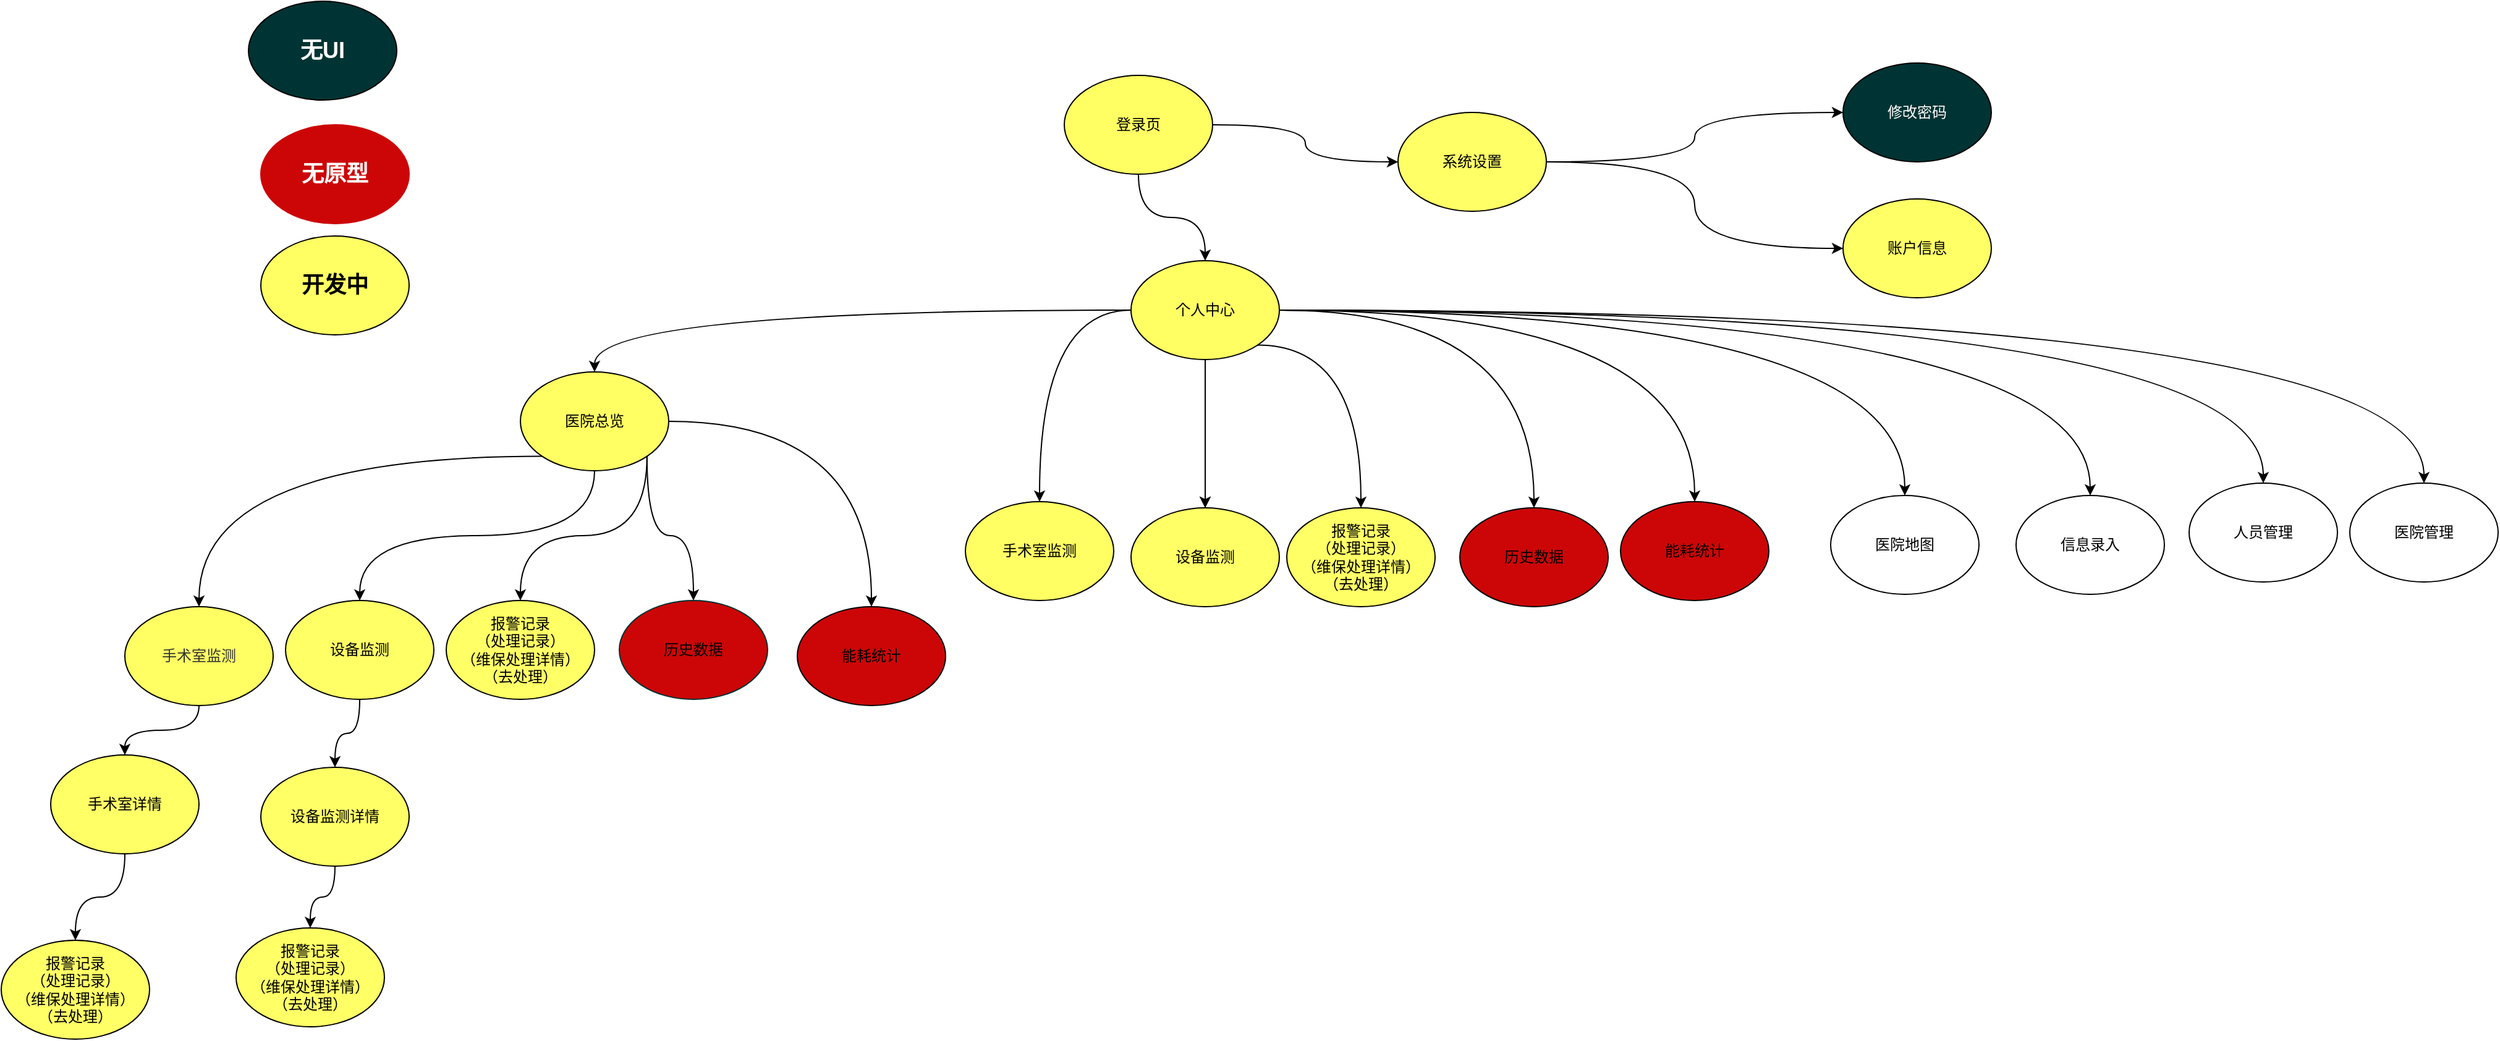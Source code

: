 <mxfile version="24.5.2" type="github">
  <diagram name="第 1 页" id="dfqK8mmbEs_2lfWQiHWl">
    <mxGraphModel dx="2261" dy="746" grid="1" gridSize="10" guides="1" tooltips="1" connect="1" arrows="1" fold="1" page="1" pageScale="1" pageWidth="827" pageHeight="1169" math="0" shadow="0">
      <root>
        <mxCell id="0" />
        <mxCell id="1" parent="0" />
        <mxCell id="iXKEjrRT0Iqb4kzwW5TB-9" style="edgeStyle=orthogonalEdgeStyle;curved=1;rounded=0;orthogonalLoop=1;jettySize=auto;html=1;exitX=0.5;exitY=1;exitDx=0;exitDy=0;" parent="1" source="iXKEjrRT0Iqb4kzwW5TB-1" target="iXKEjrRT0Iqb4kzwW5TB-2" edge="1">
          <mxGeometry relative="1" as="geometry" />
        </mxCell>
        <mxCell id="iXKEjrRT0Iqb4kzwW5TB-50" value="" style="edgeStyle=orthogonalEdgeStyle;curved=1;rounded=0;orthogonalLoop=1;jettySize=auto;html=1;" parent="1" source="iXKEjrRT0Iqb4kzwW5TB-1" target="iXKEjrRT0Iqb4kzwW5TB-49" edge="1">
          <mxGeometry relative="1" as="geometry" />
        </mxCell>
        <mxCell id="iXKEjrRT0Iqb4kzwW5TB-1" value="登录页" style="ellipse;whiteSpace=wrap;html=1;fillColor=#FFFF63;" parent="1" vertex="1">
          <mxGeometry x="300" y="110" width="120" height="80" as="geometry" />
        </mxCell>
        <mxCell id="iXKEjrRT0Iqb4kzwW5TB-8" style="edgeStyle=orthogonalEdgeStyle;curved=1;rounded=0;orthogonalLoop=1;jettySize=auto;html=1;exitX=0;exitY=0.5;exitDx=0;exitDy=0;entryX=0.5;entryY=0;entryDx=0;entryDy=0;" parent="1" source="iXKEjrRT0Iqb4kzwW5TB-2" target="iXKEjrRT0Iqb4kzwW5TB-4" edge="1">
          <mxGeometry relative="1" as="geometry" />
        </mxCell>
        <mxCell id="iXKEjrRT0Iqb4kzwW5TB-28" value="" style="edgeStyle=orthogonalEdgeStyle;curved=1;rounded=0;orthogonalLoop=1;jettySize=auto;html=1;" parent="1" source="iXKEjrRT0Iqb4kzwW5TB-2" target="iXKEjrRT0Iqb4kzwW5TB-27" edge="1">
          <mxGeometry relative="1" as="geometry" />
        </mxCell>
        <mxCell id="iXKEjrRT0Iqb4kzwW5TB-30" value="" style="edgeStyle=orthogonalEdgeStyle;curved=1;rounded=0;orthogonalLoop=1;jettySize=auto;html=1;" parent="1" source="iXKEjrRT0Iqb4kzwW5TB-2" target="iXKEjrRT0Iqb4kzwW5TB-29" edge="1">
          <mxGeometry relative="1" as="geometry" />
        </mxCell>
        <mxCell id="iXKEjrRT0Iqb4kzwW5TB-31" value="" style="edgeStyle=orthogonalEdgeStyle;curved=1;rounded=0;orthogonalLoop=1;jettySize=auto;html=1;" parent="1" source="iXKEjrRT0Iqb4kzwW5TB-2" target="iXKEjrRT0Iqb4kzwW5TB-29" edge="1">
          <mxGeometry relative="1" as="geometry" />
        </mxCell>
        <mxCell id="iXKEjrRT0Iqb4kzwW5TB-33" style="edgeStyle=orthogonalEdgeStyle;curved=1;rounded=0;orthogonalLoop=1;jettySize=auto;html=1;exitX=1;exitY=1;exitDx=0;exitDy=0;" parent="1" source="iXKEjrRT0Iqb4kzwW5TB-2" target="iXKEjrRT0Iqb4kzwW5TB-32" edge="1">
          <mxGeometry relative="1" as="geometry" />
        </mxCell>
        <mxCell id="iXKEjrRT0Iqb4kzwW5TB-36" style="edgeStyle=orthogonalEdgeStyle;curved=1;rounded=0;orthogonalLoop=1;jettySize=auto;html=1;exitX=1;exitY=0.5;exitDx=0;exitDy=0;" parent="1" source="iXKEjrRT0Iqb4kzwW5TB-2" target="iXKEjrRT0Iqb4kzwW5TB-34" edge="1">
          <mxGeometry relative="1" as="geometry" />
        </mxCell>
        <mxCell id="iXKEjrRT0Iqb4kzwW5TB-37" style="edgeStyle=orthogonalEdgeStyle;curved=1;rounded=0;orthogonalLoop=1;jettySize=auto;html=1;exitX=1;exitY=0.5;exitDx=0;exitDy=0;entryX=0.5;entryY=0;entryDx=0;entryDy=0;" parent="1" source="iXKEjrRT0Iqb4kzwW5TB-2" target="iXKEjrRT0Iqb4kzwW5TB-35" edge="1">
          <mxGeometry relative="1" as="geometry" />
        </mxCell>
        <mxCell id="iXKEjrRT0Iqb4kzwW5TB-39" value="" style="edgeStyle=orthogonalEdgeStyle;curved=1;rounded=0;orthogonalLoop=1;jettySize=auto;html=1;" parent="1" source="iXKEjrRT0Iqb4kzwW5TB-2" target="iXKEjrRT0Iqb4kzwW5TB-38" edge="1">
          <mxGeometry relative="1" as="geometry" />
        </mxCell>
        <mxCell id="iXKEjrRT0Iqb4kzwW5TB-41" value="" style="edgeStyle=orthogonalEdgeStyle;curved=1;rounded=0;orthogonalLoop=1;jettySize=auto;html=1;" parent="1" source="iXKEjrRT0Iqb4kzwW5TB-2" target="iXKEjrRT0Iqb4kzwW5TB-40" edge="1">
          <mxGeometry relative="1" as="geometry" />
        </mxCell>
        <mxCell id="iXKEjrRT0Iqb4kzwW5TB-44" value="" style="edgeStyle=orthogonalEdgeStyle;curved=1;rounded=0;orthogonalLoop=1;jettySize=auto;html=1;" parent="1" source="iXKEjrRT0Iqb4kzwW5TB-2" target="iXKEjrRT0Iqb4kzwW5TB-43" edge="1">
          <mxGeometry relative="1" as="geometry" />
        </mxCell>
        <mxCell id="iXKEjrRT0Iqb4kzwW5TB-46" value="" style="edgeStyle=orthogonalEdgeStyle;curved=1;rounded=0;orthogonalLoop=1;jettySize=auto;html=1;" parent="1" source="iXKEjrRT0Iqb4kzwW5TB-2" target="iXKEjrRT0Iqb4kzwW5TB-45" edge="1">
          <mxGeometry relative="1" as="geometry" />
        </mxCell>
        <mxCell id="iXKEjrRT0Iqb4kzwW5TB-2" value="个人中心" style="ellipse;whiteSpace=wrap;html=1;fillColor=#FFFF63;" parent="1" vertex="1">
          <mxGeometry x="354" y="260" width="120" height="80" as="geometry" />
        </mxCell>
        <mxCell id="iXKEjrRT0Iqb4kzwW5TB-16" style="edgeStyle=orthogonalEdgeStyle;curved=1;rounded=0;orthogonalLoop=1;jettySize=auto;html=1;exitX=0;exitY=1;exitDx=0;exitDy=0;" parent="1" source="iXKEjrRT0Iqb4kzwW5TB-4" target="iXKEjrRT0Iqb4kzwW5TB-15" edge="1">
          <mxGeometry relative="1" as="geometry" />
        </mxCell>
        <mxCell id="iXKEjrRT0Iqb4kzwW5TB-17" style="edgeStyle=orthogonalEdgeStyle;curved=1;rounded=0;orthogonalLoop=1;jettySize=auto;html=1;exitX=0.5;exitY=1;exitDx=0;exitDy=0;" parent="1" source="iXKEjrRT0Iqb4kzwW5TB-4" target="iXKEjrRT0Iqb4kzwW5TB-10" edge="1">
          <mxGeometry relative="1" as="geometry" />
        </mxCell>
        <mxCell id="iXKEjrRT0Iqb4kzwW5TB-18" style="edgeStyle=orthogonalEdgeStyle;curved=1;rounded=0;orthogonalLoop=1;jettySize=auto;html=1;exitX=1;exitY=1;exitDx=0;exitDy=0;entryX=0.5;entryY=0;entryDx=0;entryDy=0;" parent="1" source="iXKEjrRT0Iqb4kzwW5TB-4" target="iXKEjrRT0Iqb4kzwW5TB-11" edge="1">
          <mxGeometry relative="1" as="geometry" />
        </mxCell>
        <mxCell id="iXKEjrRT0Iqb4kzwW5TB-19" style="edgeStyle=orthogonalEdgeStyle;curved=1;rounded=0;orthogonalLoop=1;jettySize=auto;html=1;exitX=1;exitY=1;exitDx=0;exitDy=0;" parent="1" source="iXKEjrRT0Iqb4kzwW5TB-4" target="iXKEjrRT0Iqb4kzwW5TB-12" edge="1">
          <mxGeometry relative="1" as="geometry" />
        </mxCell>
        <mxCell id="iXKEjrRT0Iqb4kzwW5TB-20" style="edgeStyle=orthogonalEdgeStyle;curved=1;rounded=0;orthogonalLoop=1;jettySize=auto;html=1;exitX=1;exitY=0.5;exitDx=0;exitDy=0;" parent="1" source="iXKEjrRT0Iqb4kzwW5TB-4" target="iXKEjrRT0Iqb4kzwW5TB-13" edge="1">
          <mxGeometry relative="1" as="geometry" />
        </mxCell>
        <mxCell id="iXKEjrRT0Iqb4kzwW5TB-4" value="医院总览" style="ellipse;whiteSpace=wrap;html=1;fillColor=#FFFF63;" parent="1" vertex="1">
          <mxGeometry x="-140" y="350" width="120" height="80" as="geometry" />
        </mxCell>
        <mxCell id="iXKEjrRT0Iqb4kzwW5TB-24" value="" style="edgeStyle=orthogonalEdgeStyle;curved=1;rounded=0;orthogonalLoop=1;jettySize=auto;html=1;" parent="1" source="iXKEjrRT0Iqb4kzwW5TB-10" target="iXKEjrRT0Iqb4kzwW5TB-23" edge="1">
          <mxGeometry relative="1" as="geometry" />
        </mxCell>
        <mxCell id="iXKEjrRT0Iqb4kzwW5TB-10" value="设备监测" style="ellipse;whiteSpace=wrap;html=1;fillColor=#FFFF66;" parent="1" vertex="1">
          <mxGeometry x="-330" y="535" width="120" height="80" as="geometry" />
        </mxCell>
        <mxCell id="iXKEjrRT0Iqb4kzwW5TB-11" value="报警记录&lt;br&gt;（处理记录）&lt;br&gt;（维保处理详情）&lt;br&gt;（去处理）" style="ellipse;whiteSpace=wrap;html=1;fillColor=#FFFF66;" parent="1" vertex="1">
          <mxGeometry x="-200" y="535" width="120" height="80" as="geometry" />
        </mxCell>
        <mxCell id="iXKEjrRT0Iqb4kzwW5TB-12" value="历史数据" style="ellipse;whiteSpace=wrap;html=1;fillColor=#CC0606;strokeColor=#003333;" parent="1" vertex="1">
          <mxGeometry x="-60" y="535" width="120" height="80" as="geometry" />
        </mxCell>
        <mxCell id="iXKEjrRT0Iqb4kzwW5TB-13" value="能耗统计" style="ellipse;whiteSpace=wrap;html=1;fillColor=#CC0606;" parent="1" vertex="1">
          <mxGeometry x="84" y="540" width="120" height="80" as="geometry" />
        </mxCell>
        <mxCell id="2Uh8YILbA3QtrZH6NXNd-7" style="edgeStyle=orthogonalEdgeStyle;curved=1;rounded=0;orthogonalLoop=1;jettySize=auto;html=1;exitX=0.5;exitY=1;exitDx=0;exitDy=0;entryX=0.5;entryY=0;entryDx=0;entryDy=0;" parent="1" source="iXKEjrRT0Iqb4kzwW5TB-15" target="2Uh8YILbA3QtrZH6NXNd-1" edge="1">
          <mxGeometry relative="1" as="geometry" />
        </mxCell>
        <mxCell id="iXKEjrRT0Iqb4kzwW5TB-15" value="&lt;span style=&quot;color: rgb(51, 51, 51); font-family: &amp;quot;Arial Normal&amp;quot;, Arial, sans-serif; text-align: left; text-wrap: nowrap;&quot;&gt;手术室监测&lt;/span&gt;" style="ellipse;whiteSpace=wrap;html=1;fillColor=#FFFF63;" parent="1" vertex="1">
          <mxGeometry x="-460" y="540" width="120" height="80" as="geometry" />
        </mxCell>
        <mxCell id="iXKEjrRT0Iqb4kzwW5TB-21" value="报警记录&lt;br&gt;（处理记录）&lt;br&gt;（维保处理详情）&lt;br&gt;（去处理）" style="ellipse;whiteSpace=wrap;html=1;fillColor=#FFFF66;" parent="1" vertex="1">
          <mxGeometry x="-560" y="810" width="120" height="80" as="geometry" />
        </mxCell>
        <mxCell id="iXKEjrRT0Iqb4kzwW5TB-26" value="" style="edgeStyle=orthogonalEdgeStyle;curved=1;rounded=0;orthogonalLoop=1;jettySize=auto;html=1;" parent="1" source="iXKEjrRT0Iqb4kzwW5TB-23" target="iXKEjrRT0Iqb4kzwW5TB-25" edge="1">
          <mxGeometry relative="1" as="geometry" />
        </mxCell>
        <mxCell id="iXKEjrRT0Iqb4kzwW5TB-23" value="设备监测详情" style="ellipse;whiteSpace=wrap;html=1;fillColor=#FFFF66;" parent="1" vertex="1">
          <mxGeometry x="-350" y="670" width="120" height="80" as="geometry" />
        </mxCell>
        <mxCell id="iXKEjrRT0Iqb4kzwW5TB-25" value="报警记录&lt;br&gt;（处理记录）&lt;br&gt;（维保处理详情）&lt;br&gt;（去处理）" style="ellipse;whiteSpace=wrap;html=1;fillColor=#FFFF66;" parent="1" vertex="1">
          <mxGeometry x="-370" y="800" width="120" height="80" as="geometry" />
        </mxCell>
        <mxCell id="iXKEjrRT0Iqb4kzwW5TB-27" value="手术室监测" style="ellipse;whiteSpace=wrap;html=1;fillColor=#FFFF63;" parent="1" vertex="1">
          <mxGeometry x="220" y="455" width="120" height="80" as="geometry" />
        </mxCell>
        <mxCell id="iXKEjrRT0Iqb4kzwW5TB-29" value="设备监测" style="ellipse;whiteSpace=wrap;html=1;fillColor=#FFFF66;" parent="1" vertex="1">
          <mxGeometry x="354" y="460" width="120" height="80" as="geometry" />
        </mxCell>
        <mxCell id="iXKEjrRT0Iqb4kzwW5TB-32" value="报警记录&lt;br&gt;（处理记录）&lt;br&gt;（维保处理详情）&lt;br&gt;（去处理）" style="ellipse;whiteSpace=wrap;html=1;fillColor=#FFFF66;" parent="1" vertex="1">
          <mxGeometry x="480" y="460" width="120" height="80" as="geometry" />
        </mxCell>
        <mxCell id="iXKEjrRT0Iqb4kzwW5TB-34" value="历史数据" style="ellipse;whiteSpace=wrap;html=1;fillColor=#CC0606;" parent="1" vertex="1">
          <mxGeometry x="620" y="460" width="120" height="80" as="geometry" />
        </mxCell>
        <mxCell id="iXKEjrRT0Iqb4kzwW5TB-35" value="能耗统计" style="ellipse;whiteSpace=wrap;html=1;fillColor=#CC0606;" parent="1" vertex="1">
          <mxGeometry x="750" y="455" width="120" height="80" as="geometry" />
        </mxCell>
        <mxCell id="iXKEjrRT0Iqb4kzwW5TB-38" value="医院地图" style="ellipse;whiteSpace=wrap;html=1;" parent="1" vertex="1">
          <mxGeometry x="920" y="450" width="120" height="80" as="geometry" />
        </mxCell>
        <mxCell id="iXKEjrRT0Iqb4kzwW5TB-40" value="信息录入" style="ellipse;whiteSpace=wrap;html=1;" parent="1" vertex="1">
          <mxGeometry x="1070" y="450" width="120" height="80" as="geometry" />
        </mxCell>
        <mxCell id="iXKEjrRT0Iqb4kzwW5TB-43" value="人员管理" style="ellipse;whiteSpace=wrap;html=1;" parent="1" vertex="1">
          <mxGeometry x="1210" y="440" width="120" height="80" as="geometry" />
        </mxCell>
        <mxCell id="iXKEjrRT0Iqb4kzwW5TB-45" value="医院管理" style="ellipse;whiteSpace=wrap;html=1;" parent="1" vertex="1">
          <mxGeometry x="1340" y="440" width="120" height="80" as="geometry" />
        </mxCell>
        <mxCell id="iXKEjrRT0Iqb4kzwW5TB-47" value="无原型" style="ellipse;whiteSpace=wrap;html=1;strokeColor=#CC0606;fillColor=#CC0606;fontColor=#FFFFFF;fontSize=18;fontStyle=1" parent="1" vertex="1">
          <mxGeometry x="-350" y="150" width="120" height="80" as="geometry" />
        </mxCell>
        <mxCell id="iXKEjrRT0Iqb4kzwW5TB-48" value="无UI" style="ellipse;whiteSpace=wrap;html=1;fillColor=#003333;fontColor=#FFFFFF;fontSize=18;fontStyle=1" parent="1" vertex="1">
          <mxGeometry x="-360" y="50" width="120" height="80" as="geometry" />
        </mxCell>
        <mxCell id="iXKEjrRT0Iqb4kzwW5TB-52" value="" style="edgeStyle=orthogonalEdgeStyle;curved=1;rounded=0;orthogonalLoop=1;jettySize=auto;html=1;" parent="1" source="iXKEjrRT0Iqb4kzwW5TB-49" target="iXKEjrRT0Iqb4kzwW5TB-51" edge="1">
          <mxGeometry relative="1" as="geometry" />
        </mxCell>
        <mxCell id="iXKEjrRT0Iqb4kzwW5TB-54" value="" style="edgeStyle=orthogonalEdgeStyle;curved=1;rounded=0;orthogonalLoop=1;jettySize=auto;html=1;" parent="1" source="iXKEjrRT0Iqb4kzwW5TB-49" target="iXKEjrRT0Iqb4kzwW5TB-53" edge="1">
          <mxGeometry relative="1" as="geometry" />
        </mxCell>
        <mxCell id="iXKEjrRT0Iqb4kzwW5TB-49" value="系统设置" style="ellipse;whiteSpace=wrap;html=1;fillColor=#FFFF66;" parent="1" vertex="1">
          <mxGeometry x="570" y="140" width="120" height="80" as="geometry" />
        </mxCell>
        <mxCell id="iXKEjrRT0Iqb4kzwW5TB-51" value="账户信息" style="ellipse;whiteSpace=wrap;html=1;fillColor=#FFFF66;" parent="1" vertex="1">
          <mxGeometry x="930" y="210" width="120" height="80" as="geometry" />
        </mxCell>
        <mxCell id="iXKEjrRT0Iqb4kzwW5TB-53" value="修改密码" style="ellipse;whiteSpace=wrap;html=1;fillColor=#003333;fontColor=#FFFFFF;" parent="1" vertex="1">
          <mxGeometry x="930" y="100" width="120" height="80" as="geometry" />
        </mxCell>
        <mxCell id="F5yDbKE85MqTo-WNDFv9-1" value="开发中" style="ellipse;whiteSpace=wrap;html=1;fillColor=#FFFF63;fontSize=18;fontStyle=1" parent="1" vertex="1">
          <mxGeometry x="-350" y="240" width="120" height="80" as="geometry" />
        </mxCell>
        <mxCell id="Hy1iOHCYqup8VF6eIeNa-1" style="edgeStyle=orthogonalEdgeStyle;rounded=0;orthogonalLoop=1;jettySize=auto;html=1;exitX=0.5;exitY=1;exitDx=0;exitDy=0;curved=1;" parent="1" source="2Uh8YILbA3QtrZH6NXNd-1" target="iXKEjrRT0Iqb4kzwW5TB-21" edge="1">
          <mxGeometry relative="1" as="geometry" />
        </mxCell>
        <mxCell id="2Uh8YILbA3QtrZH6NXNd-1" value="手术室详情" style="ellipse;whiteSpace=wrap;html=1;fillColor=#FFFF66;" parent="1" vertex="1">
          <mxGeometry x="-520" y="660" width="120" height="80" as="geometry" />
        </mxCell>
      </root>
    </mxGraphModel>
  </diagram>
</mxfile>

